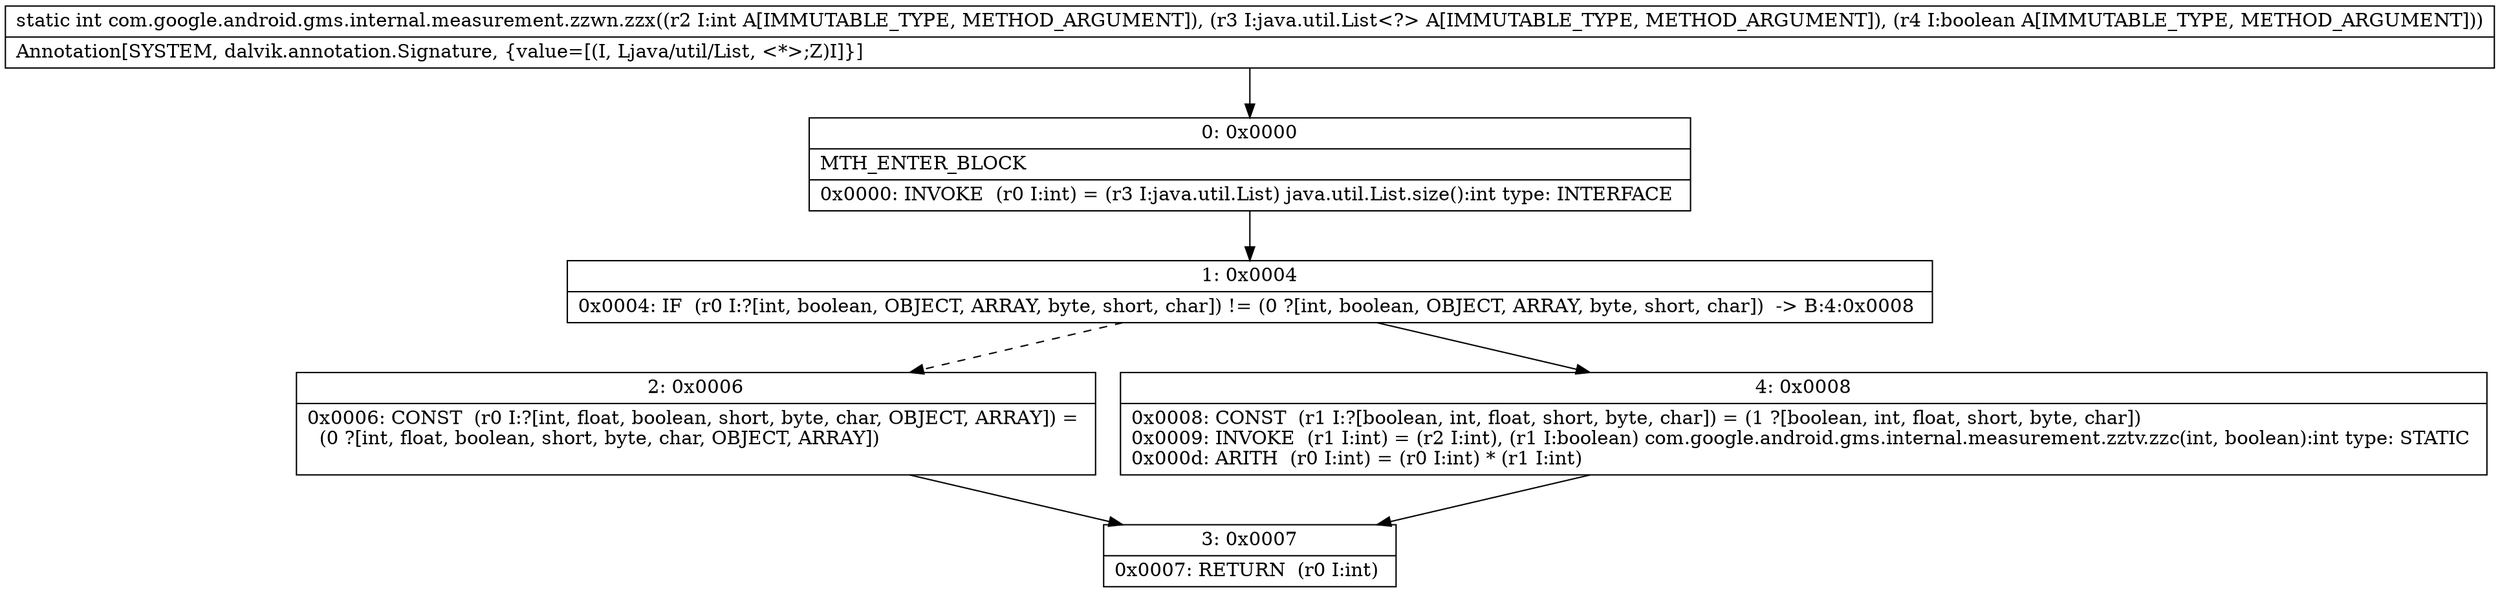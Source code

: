 digraph "CFG forcom.google.android.gms.internal.measurement.zzwn.zzx(ILjava\/util\/List;Z)I" {
Node_0 [shape=record,label="{0\:\ 0x0000|MTH_ENTER_BLOCK\l|0x0000: INVOKE  (r0 I:int) = (r3 I:java.util.List) java.util.List.size():int type: INTERFACE \l}"];
Node_1 [shape=record,label="{1\:\ 0x0004|0x0004: IF  (r0 I:?[int, boolean, OBJECT, ARRAY, byte, short, char]) != (0 ?[int, boolean, OBJECT, ARRAY, byte, short, char])  \-\> B:4:0x0008 \l}"];
Node_2 [shape=record,label="{2\:\ 0x0006|0x0006: CONST  (r0 I:?[int, float, boolean, short, byte, char, OBJECT, ARRAY]) = \l  (0 ?[int, float, boolean, short, byte, char, OBJECT, ARRAY])\l \l}"];
Node_3 [shape=record,label="{3\:\ 0x0007|0x0007: RETURN  (r0 I:int) \l}"];
Node_4 [shape=record,label="{4\:\ 0x0008|0x0008: CONST  (r1 I:?[boolean, int, float, short, byte, char]) = (1 ?[boolean, int, float, short, byte, char]) \l0x0009: INVOKE  (r1 I:int) = (r2 I:int), (r1 I:boolean) com.google.android.gms.internal.measurement.zztv.zzc(int, boolean):int type: STATIC \l0x000d: ARITH  (r0 I:int) = (r0 I:int) * (r1 I:int) \l}"];
MethodNode[shape=record,label="{static int com.google.android.gms.internal.measurement.zzwn.zzx((r2 I:int A[IMMUTABLE_TYPE, METHOD_ARGUMENT]), (r3 I:java.util.List\<?\> A[IMMUTABLE_TYPE, METHOD_ARGUMENT]), (r4 I:boolean A[IMMUTABLE_TYPE, METHOD_ARGUMENT]))  | Annotation[SYSTEM, dalvik.annotation.Signature, \{value=[(I, Ljava\/util\/List, \<*\>;Z)I]\}]\l}"];
MethodNode -> Node_0;
Node_0 -> Node_1;
Node_1 -> Node_2[style=dashed];
Node_1 -> Node_4;
Node_2 -> Node_3;
Node_4 -> Node_3;
}

